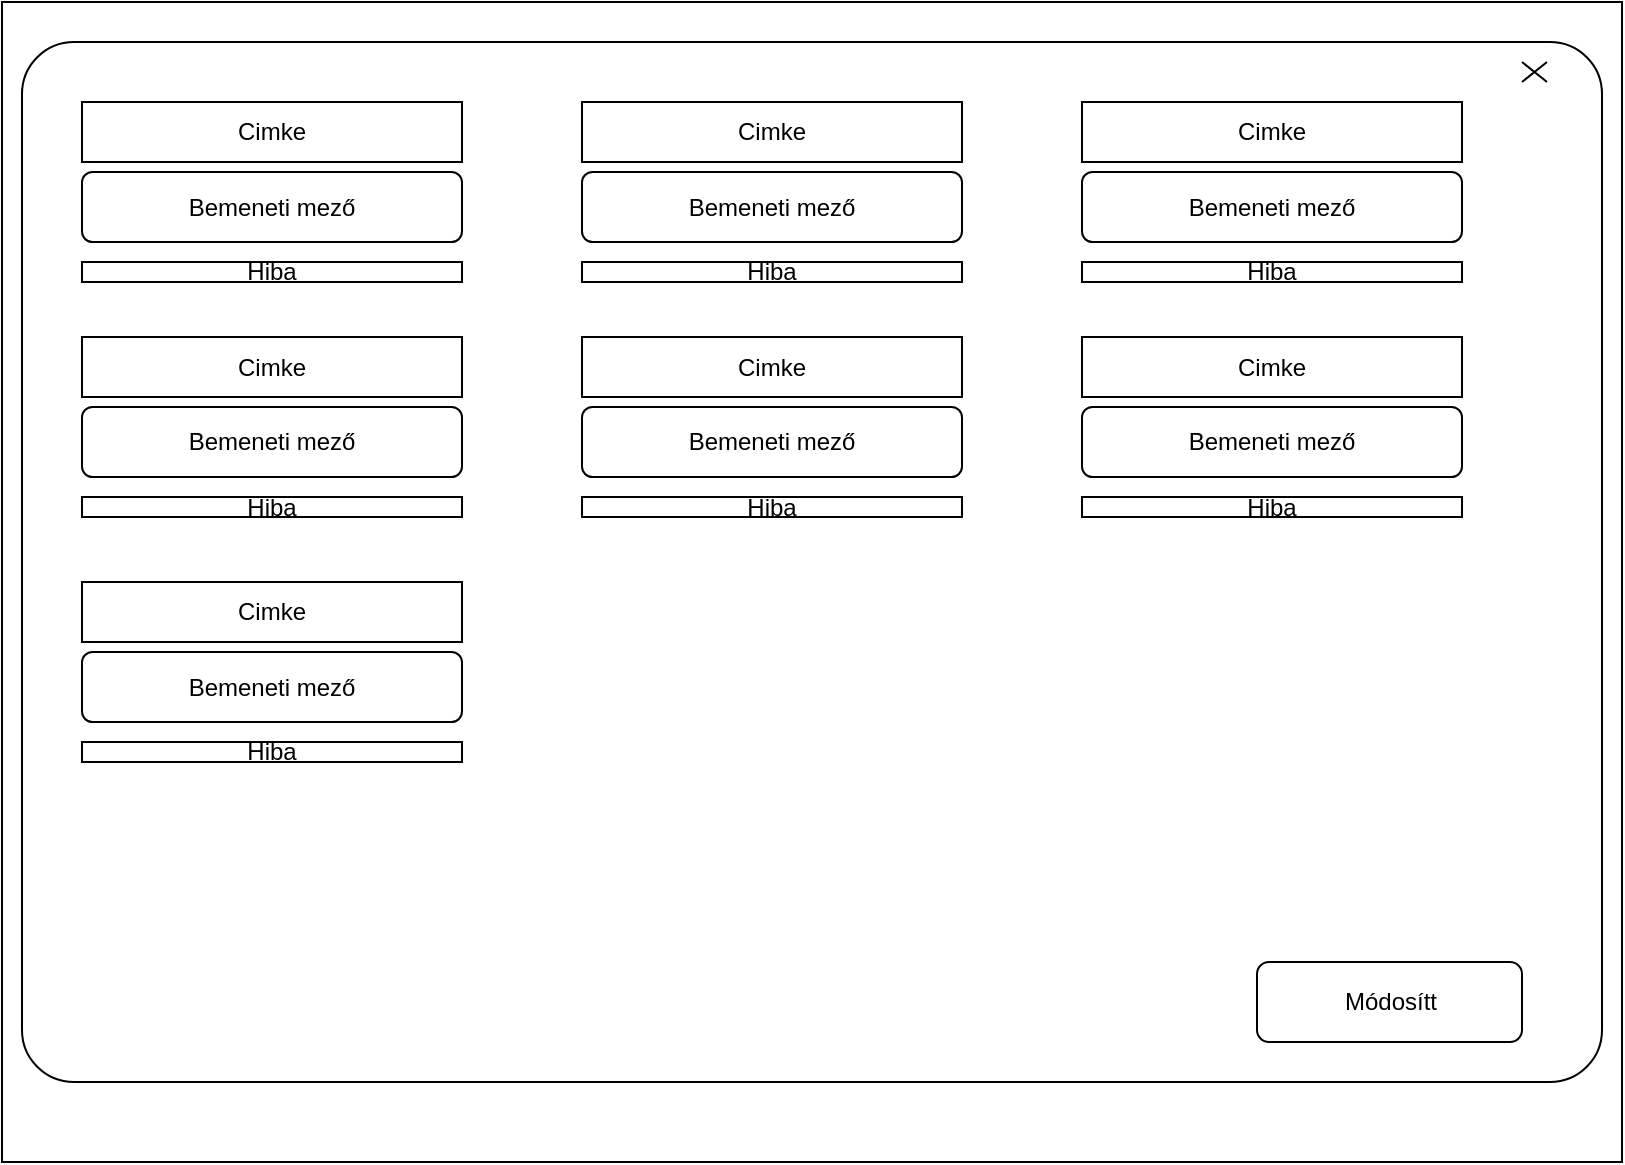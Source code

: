 <mxfile version="24.1.0" type="device">
  <diagram name="Page-1" id="nrt4Xvvj06Sh31DL9da0">
    <mxGraphModel dx="989" dy="1706" grid="1" gridSize="10" guides="1" tooltips="1" connect="1" arrows="1" fold="1" page="1" pageScale="1" pageWidth="850" pageHeight="1100" math="0" shadow="0">
      <root>
        <mxCell id="0" />
        <mxCell id="1" parent="0" />
        <mxCell id="9lenef3Vell6Y4hqhqo3-2" value="" style="rounded=0;whiteSpace=wrap;html=1;" vertex="1" parent="1">
          <mxGeometry x="20" y="-1080" width="810" height="580" as="geometry" />
        </mxCell>
        <mxCell id="9lenef3Vell6Y4hqhqo3-3" value="" style="rounded=1;whiteSpace=wrap;html=1;arcSize=4;" vertex="1" parent="1">
          <mxGeometry x="40" y="-1020" width="770" height="480" as="geometry" />
        </mxCell>
        <mxCell id="9lenef3Vell6Y4hqhqo3-4" value="" style="rounded=0;whiteSpace=wrap;html=1;" vertex="1" parent="1">
          <mxGeometry x="790" y="-960" width="20" height="410" as="geometry" />
        </mxCell>
        <mxCell id="9lenef3Vell6Y4hqhqo3-5" value="" style="rounded=0;whiteSpace=wrap;html=1;fillColor=#333333;" vertex="1" parent="1">
          <mxGeometry x="790" y="-930" width="20" height="70" as="geometry" />
        </mxCell>
        <mxCell id="9lenef3Vell6Y4hqhqo3-7" value="" style="line;strokeWidth=1;rotatable=0;dashed=0;labelPosition=right;align=left;verticalAlign=middle;spacingTop=0;spacingLeft=6;points=[];portConstraint=eastwest;" vertex="1" parent="1">
          <mxGeometry x="40" y="-970" width="770" height="10" as="geometry" />
        </mxCell>
        <mxCell id="9lenef3Vell6Y4hqhqo3-8" value="" style="line;strokeWidth=1;rotatable=0;dashed=0;labelPosition=right;align=left;verticalAlign=middle;spacingTop=0;spacingLeft=6;points=[];portConstraint=eastwest;direction=south;" vertex="1" parent="1">
          <mxGeometry x="510" y="-1020" width="10" height="480" as="geometry" />
        </mxCell>
        <mxCell id="9lenef3Vell6Y4hqhqo3-9" value="" style="line;strokeWidth=1;rotatable=0;dashed=0;labelPosition=right;align=left;verticalAlign=middle;spacingTop=0;spacingLeft=6;points=[];portConstraint=eastwest;direction=south;" vertex="1" parent="1">
          <mxGeometry x="690" y="-1020" width="10" height="480" as="geometry" />
        </mxCell>
        <mxCell id="9lenef3Vell6Y4hqhqo3-10" value="" style="line;strokeWidth=1;rotatable=0;dashed=0;labelPosition=right;align=left;verticalAlign=middle;spacingTop=0;spacingLeft=6;points=[];portConstraint=eastwest;direction=south;" vertex="1" parent="1">
          <mxGeometry x="350" y="-1020" width="10" height="480" as="geometry" />
        </mxCell>
        <mxCell id="9lenef3Vell6Y4hqhqo3-11" value="" style="line;strokeWidth=1;rotatable=0;dashed=0;labelPosition=right;align=left;verticalAlign=middle;spacingTop=0;spacingLeft=6;points=[];portConstraint=eastwest;direction=south;" vertex="1" parent="1">
          <mxGeometry x="190" y="-1020" width="10" height="480" as="geometry" />
        </mxCell>
        <mxCell id="9lenef3Vell6Y4hqhqo3-12" value="Header1&lt;span style=&quot;color: rgba(0, 0, 0, 0); font-family: monospace; font-size: 0px; text-align: start; text-wrap: nowrap;&quot;&gt;%3CmxGraphModel%3E%3Croot%3E%3CmxCell%20id%3D%220%22%2F%3E%3CmxCell%20id%3D%221%22%20parent%3D%220%22%2F%3E%3CmxCell%20id%3D%222%22%20value%3D%22%22%20style%3D%22line%3BstrokeWidth%3D1%3Brotatable%3D0%3Bdashed%3D0%3BlabelPosition%3Dright%3Balign%3Dleft%3BverticalAlign%3Dmiddle%3BspacingTop%3D0%3BspacingLeft%3D6%3Bpoints%3D%5B%5D%3BportConstraint%3Deastwest%3Bdirection%3Dsouth%3B%22%20vertex%3D%221%22%20parent%3D%221%22%3E%3CmxGeometry%20x%3D%22330%22%20y%3D%22-1030%22%20width%3D%2210%22%20height%3D%22480%22%20as%3D%22geometry%22%2F%3E%3C%2FmxCell%3E%3C%2Froot%3E%3C%2FmxGraphModel%3E&lt;/span&gt;" style="text;html=1;align=center;verticalAlign=middle;whiteSpace=wrap;rounded=0;" vertex="1" parent="1">
          <mxGeometry x="80" y="-1000" width="60" height="30" as="geometry" />
        </mxCell>
        <mxCell id="9lenef3Vell6Y4hqhqo3-13" value="Header1&lt;span style=&quot;color: rgba(0, 0, 0, 0); font-family: monospace; font-size: 0px; text-align: start; text-wrap: nowrap;&quot;&gt;%3CmxGraphModel%3E%3Croot%3E%3CmxCell%20id%3D%220%22%2F%3E%3CmxCell%20id%3D%221%22%20parent%3D%220%22%2F%3E%3CmxCell%20id%3D%222%22%20value%3D%22%22%20style%3D%22line%3BstrokeWidth%3D1%3Brotatable%3D0%3Bdashed%3D0%3BlabelPosition%3Dright%3Balign%3Dleft%3BverticalAlign%3Dmiddle%3BspacingTop%3D0%3BspacingLeft%3D6%3Bpoints%3D%5B%5D%3BportConstraint%3Deastwest%3Bdirection%3Dsouth%3B%22%20vertex%3D%221%22%20parent%3D%221%22%3E%3CmxGeometry%20x%3D%22330%22%20y%3D%22-1030%22%20width%3D%2210%22%20height%3D%22480%22%20as%3D%22geometry%22%2F%3E%3C%2FmxCell%3E%3C%2Froot%3E%3C%2FmxGraphModel%3E&lt;/span&gt;" style="text;html=1;align=center;verticalAlign=middle;whiteSpace=wrap;rounded=0;" vertex="1" parent="1">
          <mxGeometry x="240" y="-1000" width="60" height="30" as="geometry" />
        </mxCell>
        <mxCell id="9lenef3Vell6Y4hqhqo3-14" value="Header1&lt;span style=&quot;color: rgba(0, 0, 0, 0); font-family: monospace; font-size: 0px; text-align: start; text-wrap: nowrap;&quot;&gt;%3CmxGraphModel%3E%3Croot%3E%3CmxCell%20id%3D%220%22%2F%3E%3CmxCell%20id%3D%221%22%20parent%3D%220%22%2F%3E%3CmxCell%20id%3D%222%22%20value%3D%22%22%20style%3D%22line%3BstrokeWidth%3D1%3Brotatable%3D0%3Bdashed%3D0%3BlabelPosition%3Dright%3Balign%3Dleft%3BverticalAlign%3Dmiddle%3BspacingTop%3D0%3BspacingLeft%3D6%3Bpoints%3D%5B%5D%3BportConstraint%3Deastwest%3Bdirection%3Dsouth%3B%22%20vertex%3D%221%22%20parent%3D%221%22%3E%3CmxGeometry%20x%3D%22330%22%20y%3D%22-1030%22%20width%3D%2210%22%20height%3D%22480%22%20as%3D%22geometry%22%2F%3E%3C%2FmxCell%3E%3C%2Froot%3E%3C%2FmxGraphModel%3E&lt;/span&gt;" style="text;html=1;align=center;verticalAlign=middle;whiteSpace=wrap;rounded=0;" vertex="1" parent="1">
          <mxGeometry x="400" y="-1000" width="60" height="30" as="geometry" />
        </mxCell>
        <mxCell id="9lenef3Vell6Y4hqhqo3-15" value="Header1&lt;span style=&quot;color: rgba(0, 0, 0, 0); font-family: monospace; font-size: 0px; text-align: start; text-wrap: nowrap;&quot;&gt;%3CmxGraphModel%3E%3Croot%3E%3CmxCell%20id%3D%220%22%2F%3E%3CmxCell%20id%3D%221%22%20parent%3D%220%22%2F%3E%3CmxCell%20id%3D%222%22%20value%3D%22%22%20style%3D%22line%3BstrokeWidth%3D1%3Brotatable%3D0%3Bdashed%3D0%3BlabelPosition%3Dright%3Balign%3Dleft%3BverticalAlign%3Dmiddle%3BspacingTop%3D0%3BspacingLeft%3D6%3Bpoints%3D%5B%5D%3BportConstraint%3Deastwest%3Bdirection%3Dsouth%3B%22%20vertex%3D%221%22%20parent%3D%221%22%3E%3CmxGeometry%20x%3D%22330%22%20y%3D%22-1030%22%20width%3D%2210%22%20height%3D%22480%22%20as%3D%22geometry%22%2F%3E%3C%2FmxCell%3E%3C%2Froot%3E%3C%2FmxGraphModel%3E&lt;/span&gt;" style="text;html=1;align=center;verticalAlign=middle;whiteSpace=wrap;rounded=0;" vertex="1" parent="1">
          <mxGeometry x="570" y="-1000" width="60" height="30" as="geometry" />
        </mxCell>
        <mxCell id="9lenef3Vell6Y4hqhqo3-16" value="Header1&lt;span style=&quot;color: rgba(0, 0, 0, 0); font-family: monospace; font-size: 0px; text-align: start; text-wrap: nowrap;&quot;&gt;%3CmxGraphModel%3E%3Croot%3E%3CmxCell%20id%3D%220%22%2F%3E%3CmxCell%20id%3D%221%22%20parent%3D%220%22%2F%3E%3CmxCell%20id%3D%222%22%20value%3D%22%22%20style%3D%22line%3BstrokeWidth%3D1%3Brotatable%3D0%3Bdashed%3D0%3BlabelPosition%3Dright%3Balign%3Dleft%3BverticalAlign%3Dmiddle%3BspacingTop%3D0%3BspacingLeft%3D6%3Bpoints%3D%5B%5D%3BportConstraint%3Deastwest%3Bdirection%3Dsouth%3B%22%20vertex%3D%221%22%20parent%3D%221%22%3E%3CmxGeometry%20x%3D%22330%22%20y%3D%22-1030%22%20width%3D%2210%22%20height%3D%22480%22%20as%3D%22geometry%22%2F%3E%3C%2FmxCell%3E%3C%2Froot%3E%3C%2FmxGraphModel%3E&lt;/span&gt;" style="text;html=1;align=center;verticalAlign=middle;whiteSpace=wrap;rounded=0;" vertex="1" parent="1">
          <mxGeometry x="720" y="-1000" width="60" height="30" as="geometry" />
        </mxCell>
        <mxCell id="9lenef3Vell6Y4hqhqo3-23" value="" style="html=1;verticalLabelPosition=bottom;labelBackgroundColor=#ffffff;verticalAlign=top;shadow=0;dashed=0;strokeWidth=2;shape=mxgraph.ios7.misc.down;strokeColor=#0080f0;" vertex="1" parent="1">
          <mxGeometry x="388" y="-988" width="12" height="6" as="geometry" />
        </mxCell>
        <mxCell id="9lenef3Vell6Y4hqhqo3-26" value="" style="line;strokeWidth=1;rotatable=0;dashed=0;labelPosition=right;align=left;verticalAlign=middle;spacingTop=0;spacingLeft=6;points=[];portConstraint=eastwest;" vertex="1" parent="1">
          <mxGeometry x="40" y="-890" width="750" height="10" as="geometry" />
        </mxCell>
        <mxCell id="9lenef3Vell6Y4hqhqo3-29" value="" style="line;strokeWidth=1;rotatable=0;dashed=0;labelPosition=right;align=left;verticalAlign=middle;spacingTop=0;spacingLeft=6;points=[];portConstraint=eastwest;" vertex="1" parent="1">
          <mxGeometry x="40" y="-930" width="750" height="10" as="geometry" />
        </mxCell>
        <mxCell id="9lenef3Vell6Y4hqhqo3-30" value="" style="line;strokeWidth=1;rotatable=0;dashed=0;labelPosition=right;align=left;verticalAlign=middle;spacingTop=0;spacingLeft=6;points=[];portConstraint=eastwest;" vertex="1" parent="1">
          <mxGeometry x="40" y="-810" width="750" height="10" as="geometry" />
        </mxCell>
        <mxCell id="9lenef3Vell6Y4hqhqo3-31" value="" style="line;strokeWidth=1;rotatable=0;dashed=0;labelPosition=right;align=left;verticalAlign=middle;spacingTop=0;spacingLeft=6;points=[];portConstraint=eastwest;" vertex="1" parent="1">
          <mxGeometry x="40" y="-850" width="750" height="10" as="geometry" />
        </mxCell>
        <mxCell id="9lenef3Vell6Y4hqhqo3-32" value="" style="line;strokeWidth=1;rotatable=0;dashed=0;labelPosition=right;align=left;verticalAlign=middle;spacingTop=0;spacingLeft=6;points=[];portConstraint=eastwest;" vertex="1" parent="1">
          <mxGeometry x="40" y="-730" width="750" height="10" as="geometry" />
        </mxCell>
        <mxCell id="9lenef3Vell6Y4hqhqo3-33" value="" style="line;strokeWidth=1;rotatable=0;dashed=0;labelPosition=right;align=left;verticalAlign=middle;spacingTop=0;spacingLeft=6;points=[];portConstraint=eastwest;" vertex="1" parent="1">
          <mxGeometry x="40" y="-770" width="750" height="10" as="geometry" />
        </mxCell>
        <mxCell id="9lenef3Vell6Y4hqhqo3-34" value="" style="line;strokeWidth=1;rotatable=0;dashed=0;labelPosition=right;align=left;verticalAlign=middle;spacingTop=0;spacingLeft=6;points=[];portConstraint=eastwest;" vertex="1" parent="1">
          <mxGeometry x="40" y="-650" width="750" height="10" as="geometry" />
        </mxCell>
        <mxCell id="9lenef3Vell6Y4hqhqo3-35" value="" style="line;strokeWidth=1;rotatable=0;dashed=0;labelPosition=right;align=left;verticalAlign=middle;spacingTop=0;spacingLeft=6;points=[];portConstraint=eastwest;" vertex="1" parent="1">
          <mxGeometry x="40" y="-690" width="750" height="10" as="geometry" />
        </mxCell>
        <mxCell id="9lenef3Vell6Y4hqhqo3-36" value="" style="line;strokeWidth=1;rotatable=0;dashed=0;labelPosition=right;align=left;verticalAlign=middle;spacingTop=0;spacingLeft=6;points=[];portConstraint=eastwest;" vertex="1" parent="1">
          <mxGeometry x="40" y="-650" width="750" height="10" as="geometry" />
        </mxCell>
        <mxCell id="9lenef3Vell6Y4hqhqo3-37" value="" style="line;strokeWidth=1;rotatable=0;dashed=0;labelPosition=right;align=left;verticalAlign=middle;spacingTop=0;spacingLeft=6;points=[];portConstraint=eastwest;" vertex="1" parent="1">
          <mxGeometry x="40" y="-690" width="750" height="10" as="geometry" />
        </mxCell>
        <mxCell id="9lenef3Vell6Y4hqhqo3-38" value="" style="line;strokeWidth=1;rotatable=0;dashed=0;labelPosition=right;align=left;verticalAlign=middle;spacingTop=0;spacingLeft=6;points=[];portConstraint=eastwest;" vertex="1" parent="1">
          <mxGeometry x="40" y="-570" width="750" height="10" as="geometry" />
        </mxCell>
        <mxCell id="9lenef3Vell6Y4hqhqo3-39" value="" style="line;strokeWidth=1;rotatable=0;dashed=0;labelPosition=right;align=left;verticalAlign=middle;spacingTop=0;spacingLeft=6;points=[];portConstraint=eastwest;" vertex="1" parent="1">
          <mxGeometry x="40" y="-610" width="750" height="10" as="geometry" />
        </mxCell>
        <mxCell id="9lenef3Vell6Y4hqhqo3-78" value="" style="rounded=1;whiteSpace=wrap;html=1;arcSize=5;" vertex="1" parent="1">
          <mxGeometry x="30" y="-1060" width="790" height="520" as="geometry" />
        </mxCell>
        <mxCell id="9lenef3Vell6Y4hqhqo3-79" value="Cimke" style="rounded=0;whiteSpace=wrap;html=1;" vertex="1" parent="1">
          <mxGeometry x="60" y="-1030" width="190" height="30" as="geometry" />
        </mxCell>
        <mxCell id="9lenef3Vell6Y4hqhqo3-80" value="Bemeneti mező" style="rounded=1;whiteSpace=wrap;html=1;" vertex="1" parent="1">
          <mxGeometry x="60" y="-995" width="190" height="35" as="geometry" />
        </mxCell>
        <mxCell id="9lenef3Vell6Y4hqhqo3-81" value="Hiba" style="rounded=0;whiteSpace=wrap;html=1;" vertex="1" parent="1">
          <mxGeometry x="60" y="-950" width="190" height="10" as="geometry" />
        </mxCell>
        <mxCell id="9lenef3Vell6Y4hqhqo3-82" value="Cimke" style="rounded=0;whiteSpace=wrap;html=1;" vertex="1" parent="1">
          <mxGeometry x="310" y="-1030" width="190" height="30" as="geometry" />
        </mxCell>
        <mxCell id="9lenef3Vell6Y4hqhqo3-83" value="Bemeneti mező" style="rounded=1;whiteSpace=wrap;html=1;" vertex="1" parent="1">
          <mxGeometry x="310" y="-995" width="190" height="35" as="geometry" />
        </mxCell>
        <mxCell id="9lenef3Vell6Y4hqhqo3-84" value="Hiba" style="rounded=0;whiteSpace=wrap;html=1;" vertex="1" parent="1">
          <mxGeometry x="310" y="-950" width="190" height="10" as="geometry" />
        </mxCell>
        <mxCell id="9lenef3Vell6Y4hqhqo3-85" value="Cimke" style="rounded=0;whiteSpace=wrap;html=1;" vertex="1" parent="1">
          <mxGeometry x="560" y="-1030" width="190" height="30" as="geometry" />
        </mxCell>
        <mxCell id="9lenef3Vell6Y4hqhqo3-86" value="Bemeneti mező" style="rounded=1;whiteSpace=wrap;html=1;" vertex="1" parent="1">
          <mxGeometry x="560" y="-995" width="190" height="35" as="geometry" />
        </mxCell>
        <mxCell id="9lenef3Vell6Y4hqhqo3-87" value="Hiba" style="rounded=0;whiteSpace=wrap;html=1;" vertex="1" parent="1">
          <mxGeometry x="560" y="-950" width="190" height="10" as="geometry" />
        </mxCell>
        <mxCell id="9lenef3Vell6Y4hqhqo3-91" value="Cimke" style="rounded=0;whiteSpace=wrap;html=1;" vertex="1" parent="1">
          <mxGeometry x="60" y="-912.5" width="190" height="30" as="geometry" />
        </mxCell>
        <mxCell id="9lenef3Vell6Y4hqhqo3-92" value="Bemeneti mező" style="rounded=1;whiteSpace=wrap;html=1;" vertex="1" parent="1">
          <mxGeometry x="60" y="-877.5" width="190" height="35" as="geometry" />
        </mxCell>
        <mxCell id="9lenef3Vell6Y4hqhqo3-93" value="Hiba" style="rounded=0;whiteSpace=wrap;html=1;" vertex="1" parent="1">
          <mxGeometry x="60" y="-832.5" width="190" height="10" as="geometry" />
        </mxCell>
        <mxCell id="9lenef3Vell6Y4hqhqo3-94" value="Cimke" style="rounded=0;whiteSpace=wrap;html=1;" vertex="1" parent="1">
          <mxGeometry x="310" y="-912.5" width="190" height="30" as="geometry" />
        </mxCell>
        <mxCell id="9lenef3Vell6Y4hqhqo3-95" value="Bemeneti mező" style="rounded=1;whiteSpace=wrap;html=1;" vertex="1" parent="1">
          <mxGeometry x="310" y="-877.5" width="190" height="35" as="geometry" />
        </mxCell>
        <mxCell id="9lenef3Vell6Y4hqhqo3-96" value="Hiba" style="rounded=0;whiteSpace=wrap;html=1;" vertex="1" parent="1">
          <mxGeometry x="310" y="-832.5" width="190" height="10" as="geometry" />
        </mxCell>
        <mxCell id="9lenef3Vell6Y4hqhqo3-97" value="Cimke" style="rounded=0;whiteSpace=wrap;html=1;" vertex="1" parent="1">
          <mxGeometry x="560" y="-912.5" width="190" height="30" as="geometry" />
        </mxCell>
        <mxCell id="9lenef3Vell6Y4hqhqo3-98" value="Bemeneti mező" style="rounded=1;whiteSpace=wrap;html=1;" vertex="1" parent="1">
          <mxGeometry x="560" y="-877.5" width="190" height="35" as="geometry" />
        </mxCell>
        <mxCell id="9lenef3Vell6Y4hqhqo3-99" value="Hiba" style="rounded=0;whiteSpace=wrap;html=1;" vertex="1" parent="1">
          <mxGeometry x="560" y="-832.5" width="190" height="10" as="geometry" />
        </mxCell>
        <mxCell id="9lenef3Vell6Y4hqhqo3-100" value="Cimke" style="rounded=0;whiteSpace=wrap;html=1;" vertex="1" parent="1">
          <mxGeometry x="60" y="-790" width="190" height="30" as="geometry" />
        </mxCell>
        <mxCell id="9lenef3Vell6Y4hqhqo3-101" value="Bemeneti mező" style="rounded=1;whiteSpace=wrap;html=1;" vertex="1" parent="1">
          <mxGeometry x="60" y="-755" width="190" height="35" as="geometry" />
        </mxCell>
        <mxCell id="9lenef3Vell6Y4hqhqo3-102" value="Hiba" style="rounded=0;whiteSpace=wrap;html=1;" vertex="1" parent="1">
          <mxGeometry x="60" y="-710" width="190" height="10" as="geometry" />
        </mxCell>
        <mxCell id="9lenef3Vell6Y4hqhqo3-103" value="Módosítt" style="rounded=1;whiteSpace=wrap;html=1;" vertex="1" parent="1">
          <mxGeometry x="647.5" y="-600" width="132.5" height="40" as="geometry" />
        </mxCell>
        <mxCell id="9lenef3Vell6Y4hqhqo3-104" value="" style="shape=mxgraph.sysml.x;" vertex="1" parent="1">
          <mxGeometry x="780" y="-1050" width="12.5" height="10" as="geometry" />
        </mxCell>
      </root>
    </mxGraphModel>
  </diagram>
</mxfile>

